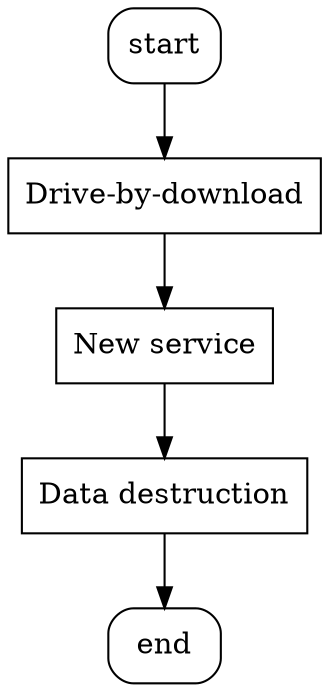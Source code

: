 digraph simple04 {
    // nodes
    1[label="start",shape=box,style=rounded];
    2[label="Drive-by-download",shape=box];
		//P1//
    3[label="New service",shape=box];
		//P2;S1
		//P1=>P2//
    4[label="Data destruction",shape=box];
		//P3;F1
		//S1=P3//
    6[label="end",shape=box,style=rounded];

    // edges
    1->2->3->4->6;
}
